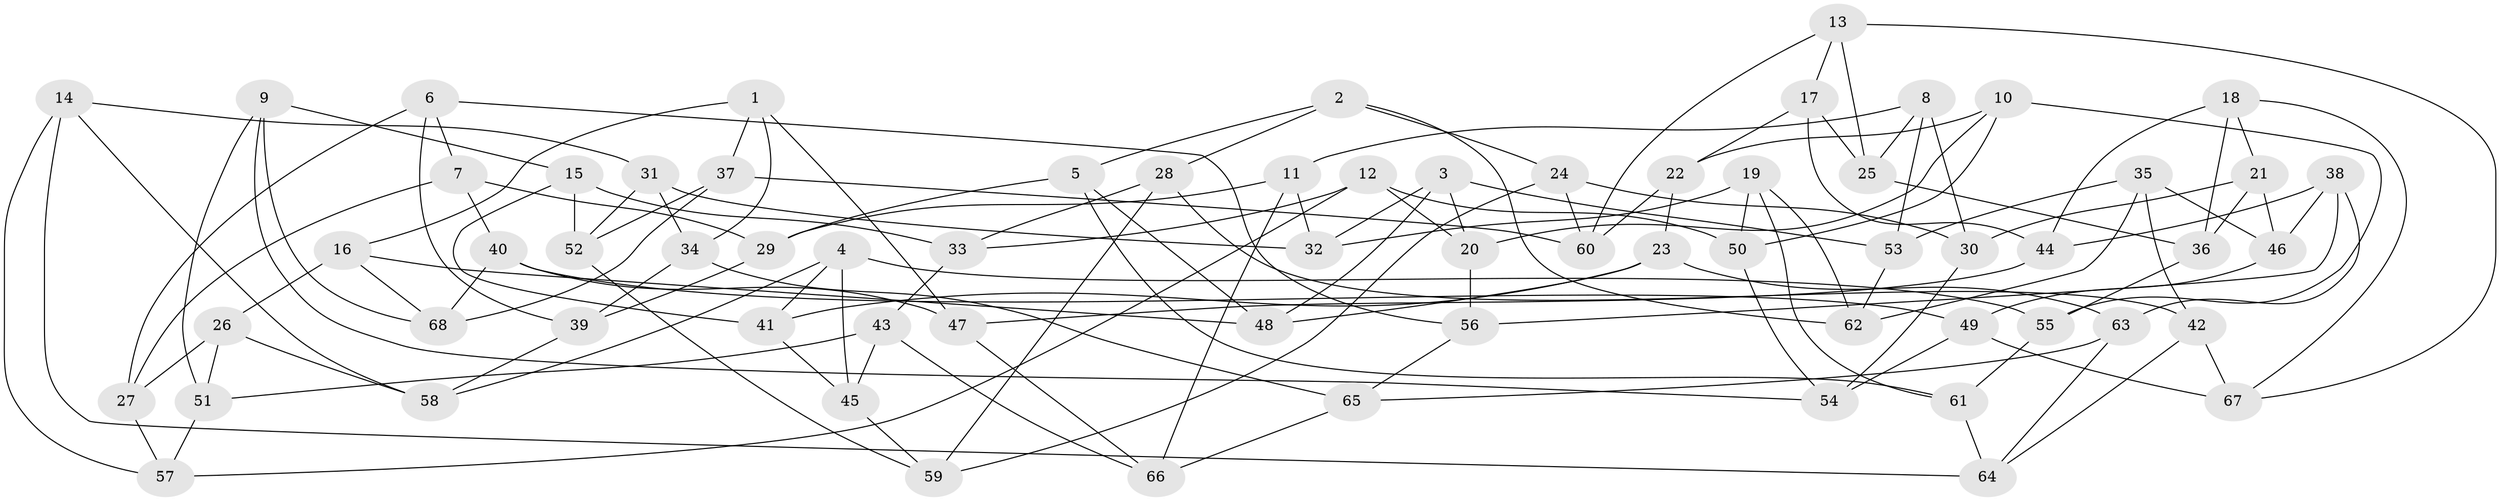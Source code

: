 // coarse degree distribution, {3: 0.17647058823529413, 2: 0.058823529411764705, 5: 0.11764705882352941, 4: 0.4117647058823529, 7: 0.029411764705882353, 6: 0.08823529411764706, 9: 0.029411764705882353, 8: 0.058823529411764705, 10: 0.029411764705882353}
// Generated by graph-tools (version 1.1) at 2025/01/03/04/25 22:01:29]
// undirected, 68 vertices, 136 edges
graph export_dot {
graph [start="1"]
  node [color=gray90,style=filled];
  1;
  2;
  3;
  4;
  5;
  6;
  7;
  8;
  9;
  10;
  11;
  12;
  13;
  14;
  15;
  16;
  17;
  18;
  19;
  20;
  21;
  22;
  23;
  24;
  25;
  26;
  27;
  28;
  29;
  30;
  31;
  32;
  33;
  34;
  35;
  36;
  37;
  38;
  39;
  40;
  41;
  42;
  43;
  44;
  45;
  46;
  47;
  48;
  49;
  50;
  51;
  52;
  53;
  54;
  55;
  56;
  57;
  58;
  59;
  60;
  61;
  62;
  63;
  64;
  65;
  66;
  67;
  68;
  1 -- 16;
  1 -- 37;
  1 -- 47;
  1 -- 34;
  2 -- 62;
  2 -- 5;
  2 -- 28;
  2 -- 24;
  3 -- 32;
  3 -- 53;
  3 -- 48;
  3 -- 20;
  4 -- 45;
  4 -- 58;
  4 -- 55;
  4 -- 41;
  5 -- 29;
  5 -- 48;
  5 -- 61;
  6 -- 39;
  6 -- 7;
  6 -- 27;
  6 -- 56;
  7 -- 27;
  7 -- 29;
  7 -- 40;
  8 -- 53;
  8 -- 30;
  8 -- 11;
  8 -- 25;
  9 -- 68;
  9 -- 54;
  9 -- 51;
  9 -- 15;
  10 -- 50;
  10 -- 22;
  10 -- 20;
  10 -- 55;
  11 -- 32;
  11 -- 66;
  11 -- 29;
  12 -- 50;
  12 -- 57;
  12 -- 20;
  12 -- 33;
  13 -- 25;
  13 -- 17;
  13 -- 67;
  13 -- 60;
  14 -- 64;
  14 -- 31;
  14 -- 58;
  14 -- 57;
  15 -- 33;
  15 -- 41;
  15 -- 52;
  16 -- 68;
  16 -- 48;
  16 -- 26;
  17 -- 44;
  17 -- 25;
  17 -- 22;
  18 -- 67;
  18 -- 21;
  18 -- 44;
  18 -- 36;
  19 -- 50;
  19 -- 32;
  19 -- 62;
  19 -- 61;
  20 -- 56;
  21 -- 36;
  21 -- 46;
  21 -- 30;
  22 -- 23;
  22 -- 60;
  23 -- 63;
  23 -- 41;
  23 -- 48;
  24 -- 30;
  24 -- 60;
  24 -- 59;
  25 -- 36;
  26 -- 27;
  26 -- 58;
  26 -- 51;
  27 -- 57;
  28 -- 42;
  28 -- 33;
  28 -- 59;
  29 -- 39;
  30 -- 54;
  31 -- 52;
  31 -- 32;
  31 -- 34;
  33 -- 43;
  34 -- 65;
  34 -- 39;
  35 -- 42;
  35 -- 62;
  35 -- 53;
  35 -- 46;
  36 -- 55;
  37 -- 60;
  37 -- 52;
  37 -- 68;
  38 -- 44;
  38 -- 46;
  38 -- 56;
  38 -- 63;
  39 -- 58;
  40 -- 47;
  40 -- 68;
  40 -- 49;
  41 -- 45;
  42 -- 67;
  42 -- 64;
  43 -- 51;
  43 -- 66;
  43 -- 45;
  44 -- 47;
  45 -- 59;
  46 -- 49;
  47 -- 66;
  49 -- 67;
  49 -- 54;
  50 -- 54;
  51 -- 57;
  52 -- 59;
  53 -- 62;
  55 -- 61;
  56 -- 65;
  61 -- 64;
  63 -- 64;
  63 -- 65;
  65 -- 66;
}
